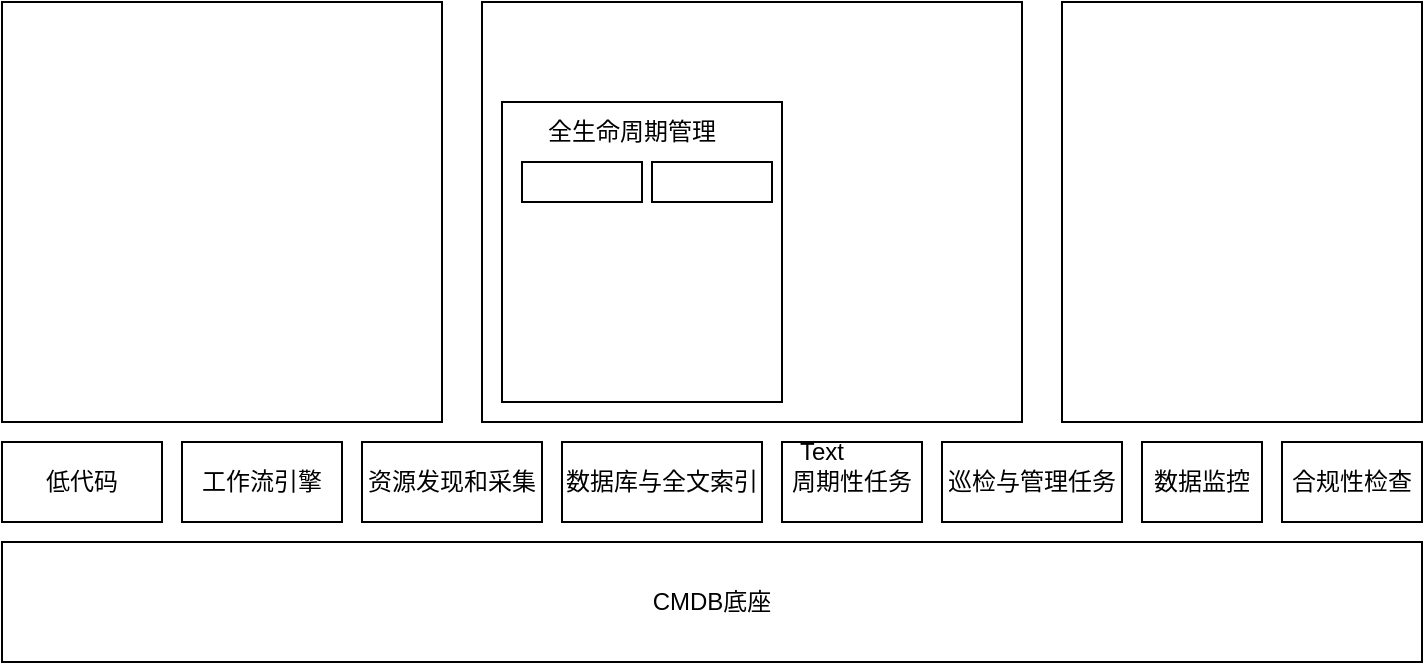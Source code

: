 <mxfile version="24.0.5" type="github">
  <diagram name="第 1 页" id="2tMNXyeNniKinCIlr4IS">
    <mxGraphModel dx="867" dy="505" grid="1" gridSize="10" guides="1" tooltips="1" connect="1" arrows="1" fold="1" page="1" pageScale="1" pageWidth="1169" pageHeight="1654" math="0" shadow="0">
      <root>
        <mxCell id="0" />
        <mxCell id="1" parent="0" />
        <mxCell id="zGtEDN8OLJXr4s6591F3-1" value="CMDB底座" style="rounded=0;whiteSpace=wrap;html=1;" vertex="1" parent="1">
          <mxGeometry x="110" y="410" width="710" height="60" as="geometry" />
        </mxCell>
        <mxCell id="zGtEDN8OLJXr4s6591F3-2" value="低代码" style="rounded=0;whiteSpace=wrap;html=1;" vertex="1" parent="1">
          <mxGeometry x="110" y="360" width="80" height="40" as="geometry" />
        </mxCell>
        <mxCell id="zGtEDN8OLJXr4s6591F3-3" value="工作流引擎" style="rounded=0;whiteSpace=wrap;html=1;" vertex="1" parent="1">
          <mxGeometry x="200" y="360" width="80" height="40" as="geometry" />
        </mxCell>
        <mxCell id="zGtEDN8OLJXr4s6591F3-4" value="资源发现和采集" style="rounded=0;whiteSpace=wrap;html=1;" vertex="1" parent="1">
          <mxGeometry x="290" y="360" width="90" height="40" as="geometry" />
        </mxCell>
        <mxCell id="zGtEDN8OLJXr4s6591F3-7" style="edgeStyle=orthogonalEdgeStyle;rounded=0;orthogonalLoop=1;jettySize=auto;html=1;exitX=1;exitY=0.5;exitDx=0;exitDy=0;" edge="1" parent="1" source="zGtEDN8OLJXr4s6591F3-5">
          <mxGeometry relative="1" as="geometry">
            <mxPoint x="490" y="380" as="targetPoint" />
          </mxGeometry>
        </mxCell>
        <mxCell id="zGtEDN8OLJXr4s6591F3-5" value="数据库与全文索引" style="rounded=0;whiteSpace=wrap;html=1;" vertex="1" parent="1">
          <mxGeometry x="390" y="360" width="100" height="40" as="geometry" />
        </mxCell>
        <mxCell id="zGtEDN8OLJXr4s6591F3-6" value="周期性任务" style="rounded=0;whiteSpace=wrap;html=1;" vertex="1" parent="1">
          <mxGeometry x="500" y="360" width="70" height="40" as="geometry" />
        </mxCell>
        <mxCell id="zGtEDN8OLJXr4s6591F3-9" value="巡检与管理任务" style="rounded=0;whiteSpace=wrap;html=1;" vertex="1" parent="1">
          <mxGeometry x="580" y="360" width="90" height="40" as="geometry" />
        </mxCell>
        <mxCell id="zGtEDN8OLJXr4s6591F3-10" value="数据监控" style="rounded=0;whiteSpace=wrap;html=1;" vertex="1" parent="1">
          <mxGeometry x="680" y="360" width="60" height="40" as="geometry" />
        </mxCell>
        <mxCell id="zGtEDN8OLJXr4s6591F3-11" value="合规性检查" style="rounded=0;whiteSpace=wrap;html=1;" vertex="1" parent="1">
          <mxGeometry x="750" y="360" width="70" height="40" as="geometry" />
        </mxCell>
        <mxCell id="zGtEDN8OLJXr4s6591F3-12" value="" style="rounded=0;whiteSpace=wrap;html=1;" vertex="1" parent="1">
          <mxGeometry x="110" y="140" width="220" height="210" as="geometry" />
        </mxCell>
        <mxCell id="zGtEDN8OLJXr4s6591F3-13" value="" style="rounded=0;whiteSpace=wrap;html=1;" vertex="1" parent="1">
          <mxGeometry x="350" y="140" width="270" height="210" as="geometry" />
        </mxCell>
        <mxCell id="zGtEDN8OLJXr4s6591F3-14" value="" style="rounded=0;whiteSpace=wrap;html=1;" vertex="1" parent="1">
          <mxGeometry x="640" y="140" width="180" height="210" as="geometry" />
        </mxCell>
        <mxCell id="zGtEDN8OLJXr4s6591F3-15" value="" style="rounded=0;whiteSpace=wrap;html=1;" vertex="1" parent="1">
          <mxGeometry x="360" y="190" width="140" height="150" as="geometry" />
        </mxCell>
        <mxCell id="zGtEDN8OLJXr4s6591F3-16" value="Text" style="text;html=1;align=center;verticalAlign=middle;whiteSpace=wrap;rounded=0;" vertex="1" parent="1">
          <mxGeometry x="490" y="350" width="60" height="30" as="geometry" />
        </mxCell>
        <mxCell id="zGtEDN8OLJXr4s6591F3-17" value="全生命周期管理" style="text;html=1;align=center;verticalAlign=middle;whiteSpace=wrap;rounded=0;" vertex="1" parent="1">
          <mxGeometry x="380" y="190" width="90" height="30" as="geometry" />
        </mxCell>
        <mxCell id="zGtEDN8OLJXr4s6591F3-18" value="" style="rounded=0;whiteSpace=wrap;html=1;" vertex="1" parent="1">
          <mxGeometry x="370" y="220" width="60" height="20" as="geometry" />
        </mxCell>
        <mxCell id="zGtEDN8OLJXr4s6591F3-19" value="" style="rounded=0;whiteSpace=wrap;html=1;" vertex="1" parent="1">
          <mxGeometry x="435" y="220" width="60" height="20" as="geometry" />
        </mxCell>
      </root>
    </mxGraphModel>
  </diagram>
</mxfile>
